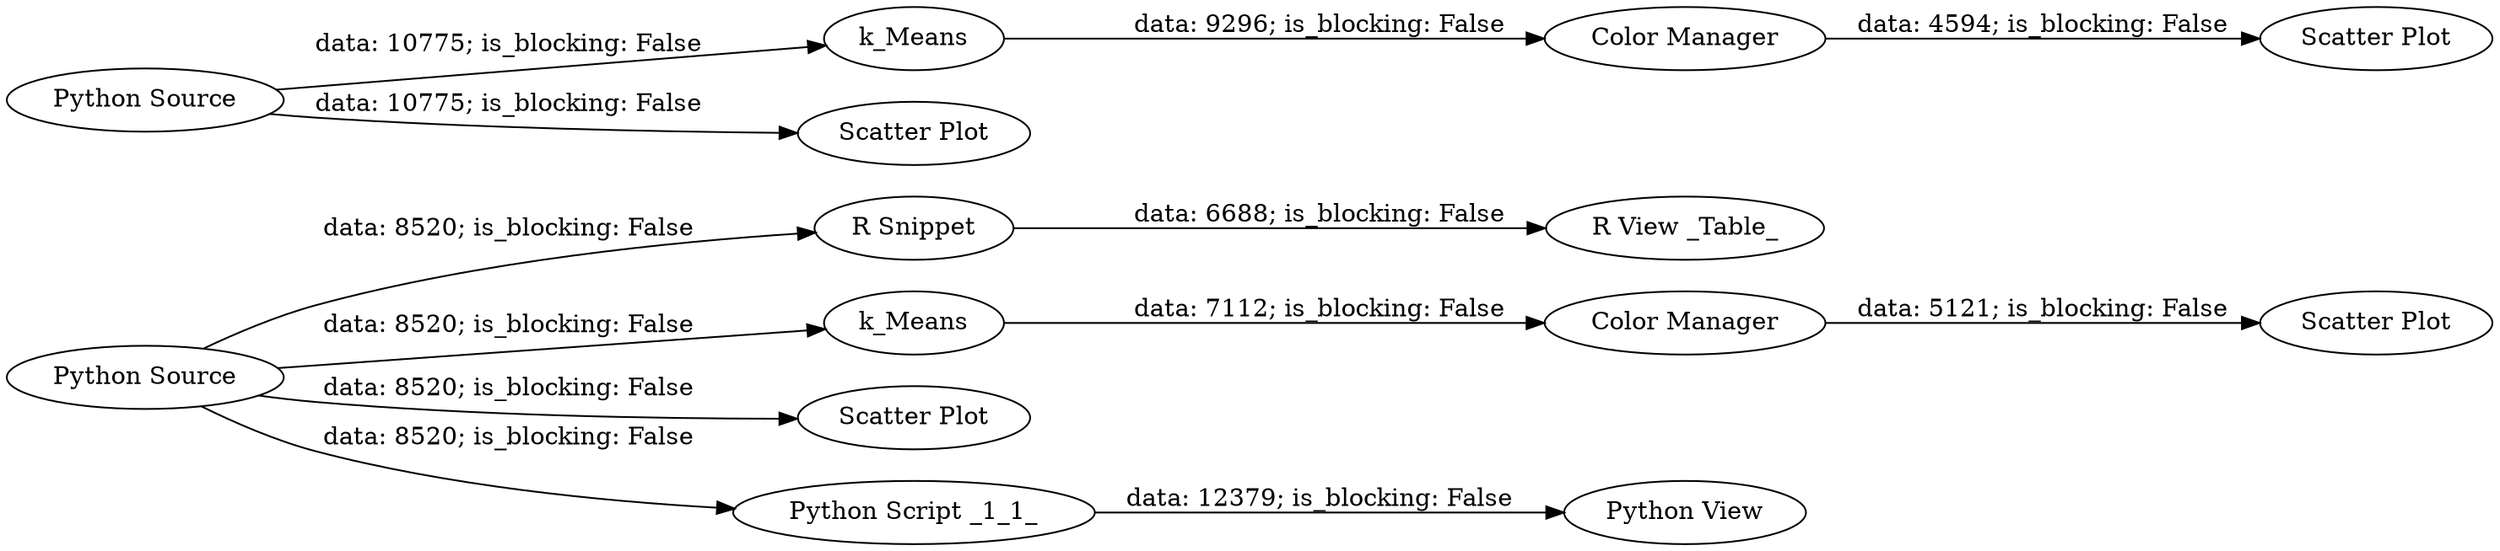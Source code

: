digraph {
	"-2689479032298761340_3" [label="Scatter Plot"]
	"-2689479032298761340_22" [label="Scatter Plot"]
	"-2689479032298761340_8" [label="R Snippet"]
	"-2689479032298761340_19" [label="Color Manager"]
	"-2689479032298761340_26" [label=k_Means]
	"-2689479032298761340_23" [label="Python Source"]
	"-2689479032298761340_9" [label="R View _Table_"]
	"-2689479032298761340_7" [label="Python View"]
	"-2689479032298761340_2" [label=k_Means]
	"-2689479032298761340_5" [label="Color Manager"]
	"-2689479032298761340_4" [label="Scatter Plot"]
	"-2689479032298761340_24" [label="Scatter Plot"]
	"-2689479032298761340_6" [label="Python Script _1_1_"]
	"-2689479032298761340_1" [label="Python Source"]
	"-2689479032298761340_19" -> "-2689479032298761340_22" [label="data: 4594; is_blocking: False"]
	"-2689479032298761340_1" -> "-2689479032298761340_6" [label="data: 8520; is_blocking: False"]
	"-2689479032298761340_6" -> "-2689479032298761340_7" [label="data: 12379; is_blocking: False"]
	"-2689479032298761340_8" -> "-2689479032298761340_9" [label="data: 6688; is_blocking: False"]
	"-2689479032298761340_2" -> "-2689479032298761340_5" [label="data: 7112; is_blocking: False"]
	"-2689479032298761340_1" -> "-2689479032298761340_2" [label="data: 8520; is_blocking: False"]
	"-2689479032298761340_1" -> "-2689479032298761340_8" [label="data: 8520; is_blocking: False"]
	"-2689479032298761340_5" -> "-2689479032298761340_3" [label="data: 5121; is_blocking: False"]
	"-2689479032298761340_26" -> "-2689479032298761340_19" [label="data: 9296; is_blocking: False"]
	"-2689479032298761340_23" -> "-2689479032298761340_24" [label="data: 10775; is_blocking: False"]
	"-2689479032298761340_23" -> "-2689479032298761340_26" [label="data: 10775; is_blocking: False"]
	"-2689479032298761340_1" -> "-2689479032298761340_4" [label="data: 8520; is_blocking: False"]
	rankdir=LR
}
